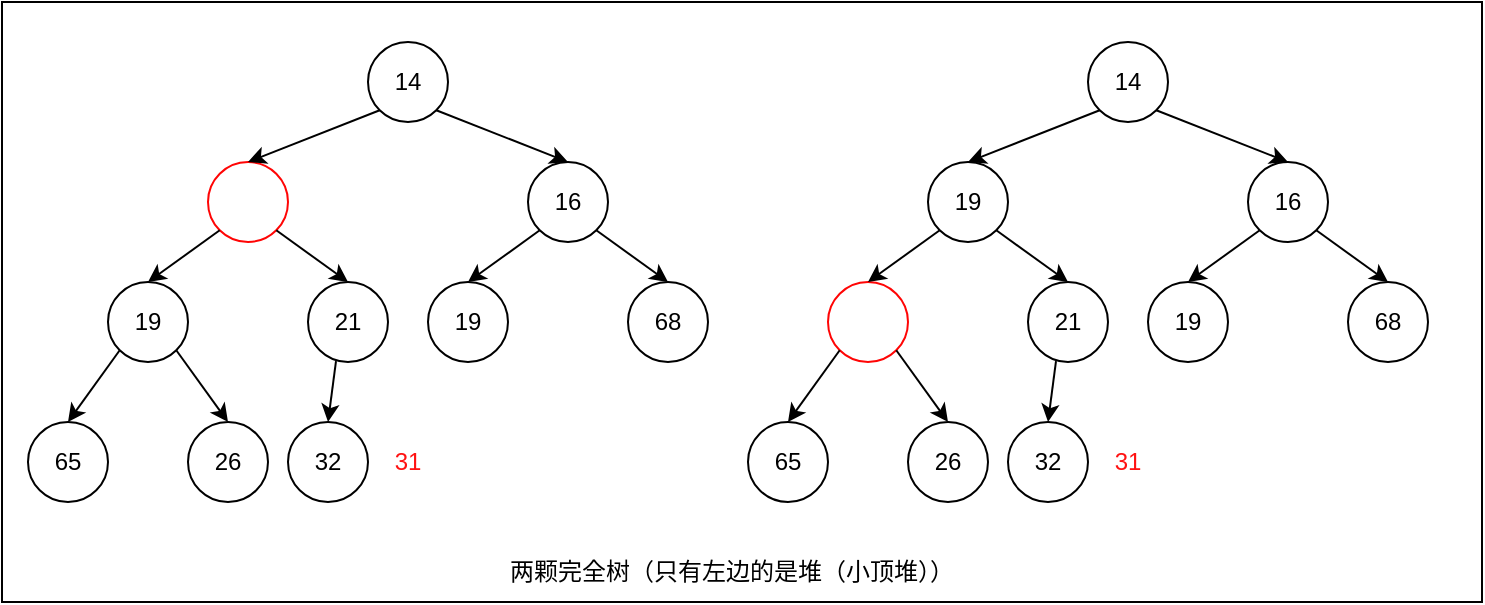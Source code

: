 <mxfile version="20.8.23" type="device"><diagram name="第 1 页" id="7sY6tHX9zzgnkYyoVr7b"><mxGraphModel dx="875" dy="516" grid="1" gridSize="10" guides="0" tooltips="1" connect="1" arrows="1" fold="1" page="1" pageScale="1" pageWidth="827" pageHeight="1169" math="0" shadow="0"><root><mxCell id="0"/><mxCell id="1" parent="0"/><mxCell id="XBVQCC2M_ZoCRX-VeNXW-62" value="" style="rounded=0;whiteSpace=wrap;html=1;strokeColor=#000000;fontColor=#000000;" parent="1" vertex="1"><mxGeometry x="87" y="80" width="740" height="300" as="geometry"/></mxCell><mxCell id="XBVQCC2M_ZoCRX-VeNXW-1" value="14" style="ellipse;whiteSpace=wrap;html=1;aspect=fixed;" parent="1" vertex="1"><mxGeometry x="270" y="100" width="40" height="40" as="geometry"/></mxCell><mxCell id="XBVQCC2M_ZoCRX-VeNXW-2" value="" style="ellipse;whiteSpace=wrap;html=1;aspect=fixed;strokeColor=#FF0505;" parent="1" vertex="1"><mxGeometry x="190" y="160" width="40" height="40" as="geometry"/></mxCell><mxCell id="XBVQCC2M_ZoCRX-VeNXW-3" value="16" style="ellipse;whiteSpace=wrap;html=1;aspect=fixed;" parent="1" vertex="1"><mxGeometry x="350" y="160" width="40" height="40" as="geometry"/></mxCell><mxCell id="XBVQCC2M_ZoCRX-VeNXW-4" value="19" style="ellipse;whiteSpace=wrap;html=1;aspect=fixed;" parent="1" vertex="1"><mxGeometry x="140" y="220" width="40" height="40" as="geometry"/></mxCell><mxCell id="XBVQCC2M_ZoCRX-VeNXW-5" value="68" style="ellipse;whiteSpace=wrap;html=1;aspect=fixed;" parent="1" vertex="1"><mxGeometry x="400" y="220" width="40" height="40" as="geometry"/></mxCell><mxCell id="XBVQCC2M_ZoCRX-VeNXW-6" value="19" style="ellipse;whiteSpace=wrap;html=1;aspect=fixed;" parent="1" vertex="1"><mxGeometry x="300" y="220" width="40" height="40" as="geometry"/></mxCell><mxCell id="XBVQCC2M_ZoCRX-VeNXW-7" value="21" style="ellipse;whiteSpace=wrap;html=1;aspect=fixed;" parent="1" vertex="1"><mxGeometry x="240" y="220" width="40" height="40" as="geometry"/></mxCell><mxCell id="XBVQCC2M_ZoCRX-VeNXW-8" value="65" style="ellipse;whiteSpace=wrap;html=1;aspect=fixed;" parent="1" vertex="1"><mxGeometry x="100" y="290" width="40" height="40" as="geometry"/></mxCell><mxCell id="XBVQCC2M_ZoCRX-VeNXW-10" value="32" style="ellipse;whiteSpace=wrap;html=1;aspect=fixed;" parent="1" vertex="1"><mxGeometry x="230" y="290" width="40" height="40" as="geometry"/></mxCell><mxCell id="XBVQCC2M_ZoCRX-VeNXW-11" value="26" style="ellipse;whiteSpace=wrap;html=1;aspect=fixed;" parent="1" vertex="1"><mxGeometry x="180" y="290" width="40" height="40" as="geometry"/></mxCell><mxCell id="XBVQCC2M_ZoCRX-VeNXW-12" value="" style="endArrow=classic;html=1;rounded=0;entryX=0.5;entryY=0;entryDx=0;entryDy=0;exitX=0;exitY=1;exitDx=0;exitDy=0;" parent="1" source="XBVQCC2M_ZoCRX-VeNXW-1" target="XBVQCC2M_ZoCRX-VeNXW-2" edge="1"><mxGeometry width="50" height="50" relative="1" as="geometry"><mxPoint x="270" y="160" as="sourcePoint"/><mxPoint x="380" y="250" as="targetPoint"/></mxGeometry></mxCell><mxCell id="XBVQCC2M_ZoCRX-VeNXW-13" value="" style="endArrow=classic;html=1;rounded=0;entryX=0.5;entryY=0;entryDx=0;entryDy=0;exitX=1;exitY=1;exitDx=0;exitDy=0;" parent="1" source="XBVQCC2M_ZoCRX-VeNXW-1" target="XBVQCC2M_ZoCRX-VeNXW-3" edge="1"><mxGeometry width="50" height="50" relative="1" as="geometry"><mxPoint x="360" y="120" as="sourcePoint"/><mxPoint x="234" y="176" as="targetPoint"/></mxGeometry></mxCell><mxCell id="XBVQCC2M_ZoCRX-VeNXW-14" value="" style="endArrow=classic;html=1;rounded=0;entryX=0.5;entryY=0;entryDx=0;entryDy=0;exitX=0;exitY=1;exitDx=0;exitDy=0;" parent="1" source="XBVQCC2M_ZoCRX-VeNXW-2" target="XBVQCC2M_ZoCRX-VeNXW-4" edge="1"><mxGeometry width="50" height="50" relative="1" as="geometry"><mxPoint x="286" y="144" as="sourcePoint"/><mxPoint x="234" y="176" as="targetPoint"/></mxGeometry></mxCell><mxCell id="XBVQCC2M_ZoCRX-VeNXW-15" value="" style="endArrow=classic;html=1;rounded=0;entryX=0.5;entryY=0;entryDx=0;entryDy=0;exitX=1;exitY=1;exitDx=0;exitDy=0;" parent="1" source="XBVQCC2M_ZoCRX-VeNXW-2" target="XBVQCC2M_ZoCRX-VeNXW-7" edge="1"><mxGeometry width="50" height="50" relative="1" as="geometry"><mxPoint x="206" y="204" as="sourcePoint"/><mxPoint x="184" y="236" as="targetPoint"/></mxGeometry></mxCell><mxCell id="XBVQCC2M_ZoCRX-VeNXW-16" value="" style="endArrow=classic;html=1;rounded=0;entryX=0.5;entryY=0;entryDx=0;entryDy=0;exitX=0;exitY=1;exitDx=0;exitDy=0;" parent="1" source="XBVQCC2M_ZoCRX-VeNXW-4" target="XBVQCC2M_ZoCRX-VeNXW-8" edge="1"><mxGeometry width="50" height="50" relative="1" as="geometry"><mxPoint x="206" y="204" as="sourcePoint"/><mxPoint x="184" y="236" as="targetPoint"/></mxGeometry></mxCell><mxCell id="XBVQCC2M_ZoCRX-VeNXW-17" value="" style="endArrow=classic;html=1;rounded=0;entryX=0.5;entryY=0;entryDx=0;entryDy=0;exitX=1;exitY=1;exitDx=0;exitDy=0;" parent="1" source="XBVQCC2M_ZoCRX-VeNXW-4" target="XBVQCC2M_ZoCRX-VeNXW-11" edge="1"><mxGeometry width="50" height="50" relative="1" as="geometry"><mxPoint x="156" y="264" as="sourcePoint"/><mxPoint x="130" y="300" as="targetPoint"/></mxGeometry></mxCell><mxCell id="XBVQCC2M_ZoCRX-VeNXW-18" value="" style="endArrow=classic;html=1;rounded=0;entryX=0.5;entryY=0;entryDx=0;entryDy=0;exitX=0.35;exitY=0.988;exitDx=0;exitDy=0;exitPerimeter=0;" parent="1" source="XBVQCC2M_ZoCRX-VeNXW-7" target="XBVQCC2M_ZoCRX-VeNXW-10" edge="1"><mxGeometry width="50" height="50" relative="1" as="geometry"><mxPoint x="184" y="264" as="sourcePoint"/><mxPoint x="210" y="300" as="targetPoint"/></mxGeometry></mxCell><mxCell id="XBVQCC2M_ZoCRX-VeNXW-19" value="" style="endArrow=classic;html=1;rounded=0;entryX=0.5;entryY=0;entryDx=0;entryDy=0;exitX=0;exitY=1;exitDx=0;exitDy=0;" parent="1" source="XBVQCC2M_ZoCRX-VeNXW-3" target="XBVQCC2M_ZoCRX-VeNXW-6" edge="1"><mxGeometry width="50" height="50" relative="1" as="geometry"><mxPoint x="264" y="270" as="sourcePoint"/><mxPoint x="260" y="300" as="targetPoint"/></mxGeometry></mxCell><mxCell id="XBVQCC2M_ZoCRX-VeNXW-20" value="" style="endArrow=classic;html=1;rounded=0;entryX=0.5;entryY=0;entryDx=0;entryDy=0;exitX=1;exitY=1;exitDx=0;exitDy=0;" parent="1" source="XBVQCC2M_ZoCRX-VeNXW-3" target="XBVQCC2M_ZoCRX-VeNXW-5" edge="1"><mxGeometry width="50" height="50" relative="1" as="geometry"><mxPoint x="366" y="204" as="sourcePoint"/><mxPoint x="330" y="230" as="targetPoint"/></mxGeometry></mxCell><mxCell id="XBVQCC2M_ZoCRX-VeNXW-65" value="两颗完全树（只有左边的是堆（小顶堆））" style="text;html=1;strokeColor=none;fillColor=none;align=center;verticalAlign=middle;whiteSpace=wrap;rounded=0;fontColor=#000000;" parent="1" vertex="1"><mxGeometry x="317" y="350" width="270" height="30" as="geometry"/></mxCell><mxCell id="Ae_PytIm0OfKxBNXP04t-1" value="31" style="text;html=1;strokeColor=none;fillColor=none;align=center;verticalAlign=middle;whiteSpace=wrap;rounded=0;fontColor=#FF1212;" vertex="1" parent="1"><mxGeometry x="260" y="295" width="60" height="30" as="geometry"/></mxCell><mxCell id="Ae_PytIm0OfKxBNXP04t-2" value="14" style="ellipse;whiteSpace=wrap;html=1;aspect=fixed;" vertex="1" parent="1"><mxGeometry x="630" y="100" width="40" height="40" as="geometry"/></mxCell><mxCell id="Ae_PytIm0OfKxBNXP04t-3" value="19" style="ellipse;whiteSpace=wrap;html=1;aspect=fixed;strokeColor=#000000;" vertex="1" parent="1"><mxGeometry x="550" y="160" width="40" height="40" as="geometry"/></mxCell><mxCell id="Ae_PytIm0OfKxBNXP04t-4" value="16" style="ellipse;whiteSpace=wrap;html=1;aspect=fixed;" vertex="1" parent="1"><mxGeometry x="710" y="160" width="40" height="40" as="geometry"/></mxCell><mxCell id="Ae_PytIm0OfKxBNXP04t-5" value="" style="ellipse;whiteSpace=wrap;html=1;aspect=fixed;strokeColor=#FF0505;" vertex="1" parent="1"><mxGeometry x="500" y="220" width="40" height="40" as="geometry"/></mxCell><mxCell id="Ae_PytIm0OfKxBNXP04t-6" value="68" style="ellipse;whiteSpace=wrap;html=1;aspect=fixed;" vertex="1" parent="1"><mxGeometry x="760" y="220" width="40" height="40" as="geometry"/></mxCell><mxCell id="Ae_PytIm0OfKxBNXP04t-7" value="19" style="ellipse;whiteSpace=wrap;html=1;aspect=fixed;" vertex="1" parent="1"><mxGeometry x="660" y="220" width="40" height="40" as="geometry"/></mxCell><mxCell id="Ae_PytIm0OfKxBNXP04t-8" value="21" style="ellipse;whiteSpace=wrap;html=1;aspect=fixed;" vertex="1" parent="1"><mxGeometry x="600" y="220" width="40" height="40" as="geometry"/></mxCell><mxCell id="Ae_PytIm0OfKxBNXP04t-9" value="65" style="ellipse;whiteSpace=wrap;html=1;aspect=fixed;" vertex="1" parent="1"><mxGeometry x="460" y="290" width="40" height="40" as="geometry"/></mxCell><mxCell id="Ae_PytIm0OfKxBNXP04t-10" value="32" style="ellipse;whiteSpace=wrap;html=1;aspect=fixed;" vertex="1" parent="1"><mxGeometry x="590" y="290" width="40" height="40" as="geometry"/></mxCell><mxCell id="Ae_PytIm0OfKxBNXP04t-11" value="26" style="ellipse;whiteSpace=wrap;html=1;aspect=fixed;" vertex="1" parent="1"><mxGeometry x="540" y="290" width="40" height="40" as="geometry"/></mxCell><mxCell id="Ae_PytIm0OfKxBNXP04t-12" value="" style="endArrow=classic;html=1;rounded=0;entryX=0.5;entryY=0;entryDx=0;entryDy=0;exitX=0;exitY=1;exitDx=0;exitDy=0;" edge="1" parent="1" source="Ae_PytIm0OfKxBNXP04t-2" target="Ae_PytIm0OfKxBNXP04t-3"><mxGeometry width="50" height="50" relative="1" as="geometry"><mxPoint x="630" y="160" as="sourcePoint"/><mxPoint x="740" y="250" as="targetPoint"/></mxGeometry></mxCell><mxCell id="Ae_PytIm0OfKxBNXP04t-13" value="" style="endArrow=classic;html=1;rounded=0;entryX=0.5;entryY=0;entryDx=0;entryDy=0;exitX=1;exitY=1;exitDx=0;exitDy=0;" edge="1" parent="1" source="Ae_PytIm0OfKxBNXP04t-2" target="Ae_PytIm0OfKxBNXP04t-4"><mxGeometry width="50" height="50" relative="1" as="geometry"><mxPoint x="720" y="120" as="sourcePoint"/><mxPoint x="594" y="176" as="targetPoint"/></mxGeometry></mxCell><mxCell id="Ae_PytIm0OfKxBNXP04t-14" value="" style="endArrow=classic;html=1;rounded=0;entryX=0.5;entryY=0;entryDx=0;entryDy=0;exitX=0;exitY=1;exitDx=0;exitDy=0;" edge="1" parent="1" source="Ae_PytIm0OfKxBNXP04t-3" target="Ae_PytIm0OfKxBNXP04t-5"><mxGeometry width="50" height="50" relative="1" as="geometry"><mxPoint x="646" y="144" as="sourcePoint"/><mxPoint x="594" y="176" as="targetPoint"/></mxGeometry></mxCell><mxCell id="Ae_PytIm0OfKxBNXP04t-15" value="" style="endArrow=classic;html=1;rounded=0;entryX=0.5;entryY=0;entryDx=0;entryDy=0;exitX=1;exitY=1;exitDx=0;exitDy=0;" edge="1" parent="1" source="Ae_PytIm0OfKxBNXP04t-3" target="Ae_PytIm0OfKxBNXP04t-8"><mxGeometry width="50" height="50" relative="1" as="geometry"><mxPoint x="566" y="204" as="sourcePoint"/><mxPoint x="544" y="236" as="targetPoint"/></mxGeometry></mxCell><mxCell id="Ae_PytIm0OfKxBNXP04t-16" value="" style="endArrow=classic;html=1;rounded=0;entryX=0.5;entryY=0;entryDx=0;entryDy=0;exitX=0;exitY=1;exitDx=0;exitDy=0;" edge="1" parent="1" source="Ae_PytIm0OfKxBNXP04t-5" target="Ae_PytIm0OfKxBNXP04t-9"><mxGeometry width="50" height="50" relative="1" as="geometry"><mxPoint x="566" y="204" as="sourcePoint"/><mxPoint x="544" y="236" as="targetPoint"/></mxGeometry></mxCell><mxCell id="Ae_PytIm0OfKxBNXP04t-17" value="" style="endArrow=classic;html=1;rounded=0;entryX=0.5;entryY=0;entryDx=0;entryDy=0;exitX=1;exitY=1;exitDx=0;exitDy=0;" edge="1" parent="1" source="Ae_PytIm0OfKxBNXP04t-5" target="Ae_PytIm0OfKxBNXP04t-11"><mxGeometry width="50" height="50" relative="1" as="geometry"><mxPoint x="516" y="264" as="sourcePoint"/><mxPoint x="490" y="300" as="targetPoint"/></mxGeometry></mxCell><mxCell id="Ae_PytIm0OfKxBNXP04t-18" value="" style="endArrow=classic;html=1;rounded=0;entryX=0.5;entryY=0;entryDx=0;entryDy=0;exitX=0.35;exitY=0.988;exitDx=0;exitDy=0;exitPerimeter=0;" edge="1" parent="1" source="Ae_PytIm0OfKxBNXP04t-8" target="Ae_PytIm0OfKxBNXP04t-10"><mxGeometry width="50" height="50" relative="1" as="geometry"><mxPoint x="544" y="264" as="sourcePoint"/><mxPoint x="570" y="300" as="targetPoint"/></mxGeometry></mxCell><mxCell id="Ae_PytIm0OfKxBNXP04t-19" value="" style="endArrow=classic;html=1;rounded=0;entryX=0.5;entryY=0;entryDx=0;entryDy=0;exitX=0;exitY=1;exitDx=0;exitDy=0;" edge="1" parent="1" source="Ae_PytIm0OfKxBNXP04t-4" target="Ae_PytIm0OfKxBNXP04t-7"><mxGeometry width="50" height="50" relative="1" as="geometry"><mxPoint x="624" y="270" as="sourcePoint"/><mxPoint x="620" y="300" as="targetPoint"/></mxGeometry></mxCell><mxCell id="Ae_PytIm0OfKxBNXP04t-20" value="" style="endArrow=classic;html=1;rounded=0;entryX=0.5;entryY=0;entryDx=0;entryDy=0;exitX=1;exitY=1;exitDx=0;exitDy=0;" edge="1" parent="1" source="Ae_PytIm0OfKxBNXP04t-4" target="Ae_PytIm0OfKxBNXP04t-6"><mxGeometry width="50" height="50" relative="1" as="geometry"><mxPoint x="726" y="204" as="sourcePoint"/><mxPoint x="690" y="230" as="targetPoint"/></mxGeometry></mxCell><mxCell id="Ae_PytIm0OfKxBNXP04t-21" value="31" style="text;html=1;strokeColor=none;fillColor=none;align=center;verticalAlign=middle;whiteSpace=wrap;rounded=0;fontColor=#FF1212;" vertex="1" parent="1"><mxGeometry x="620" y="295" width="60" height="30" as="geometry"/></mxCell></root></mxGraphModel></diagram></mxfile>